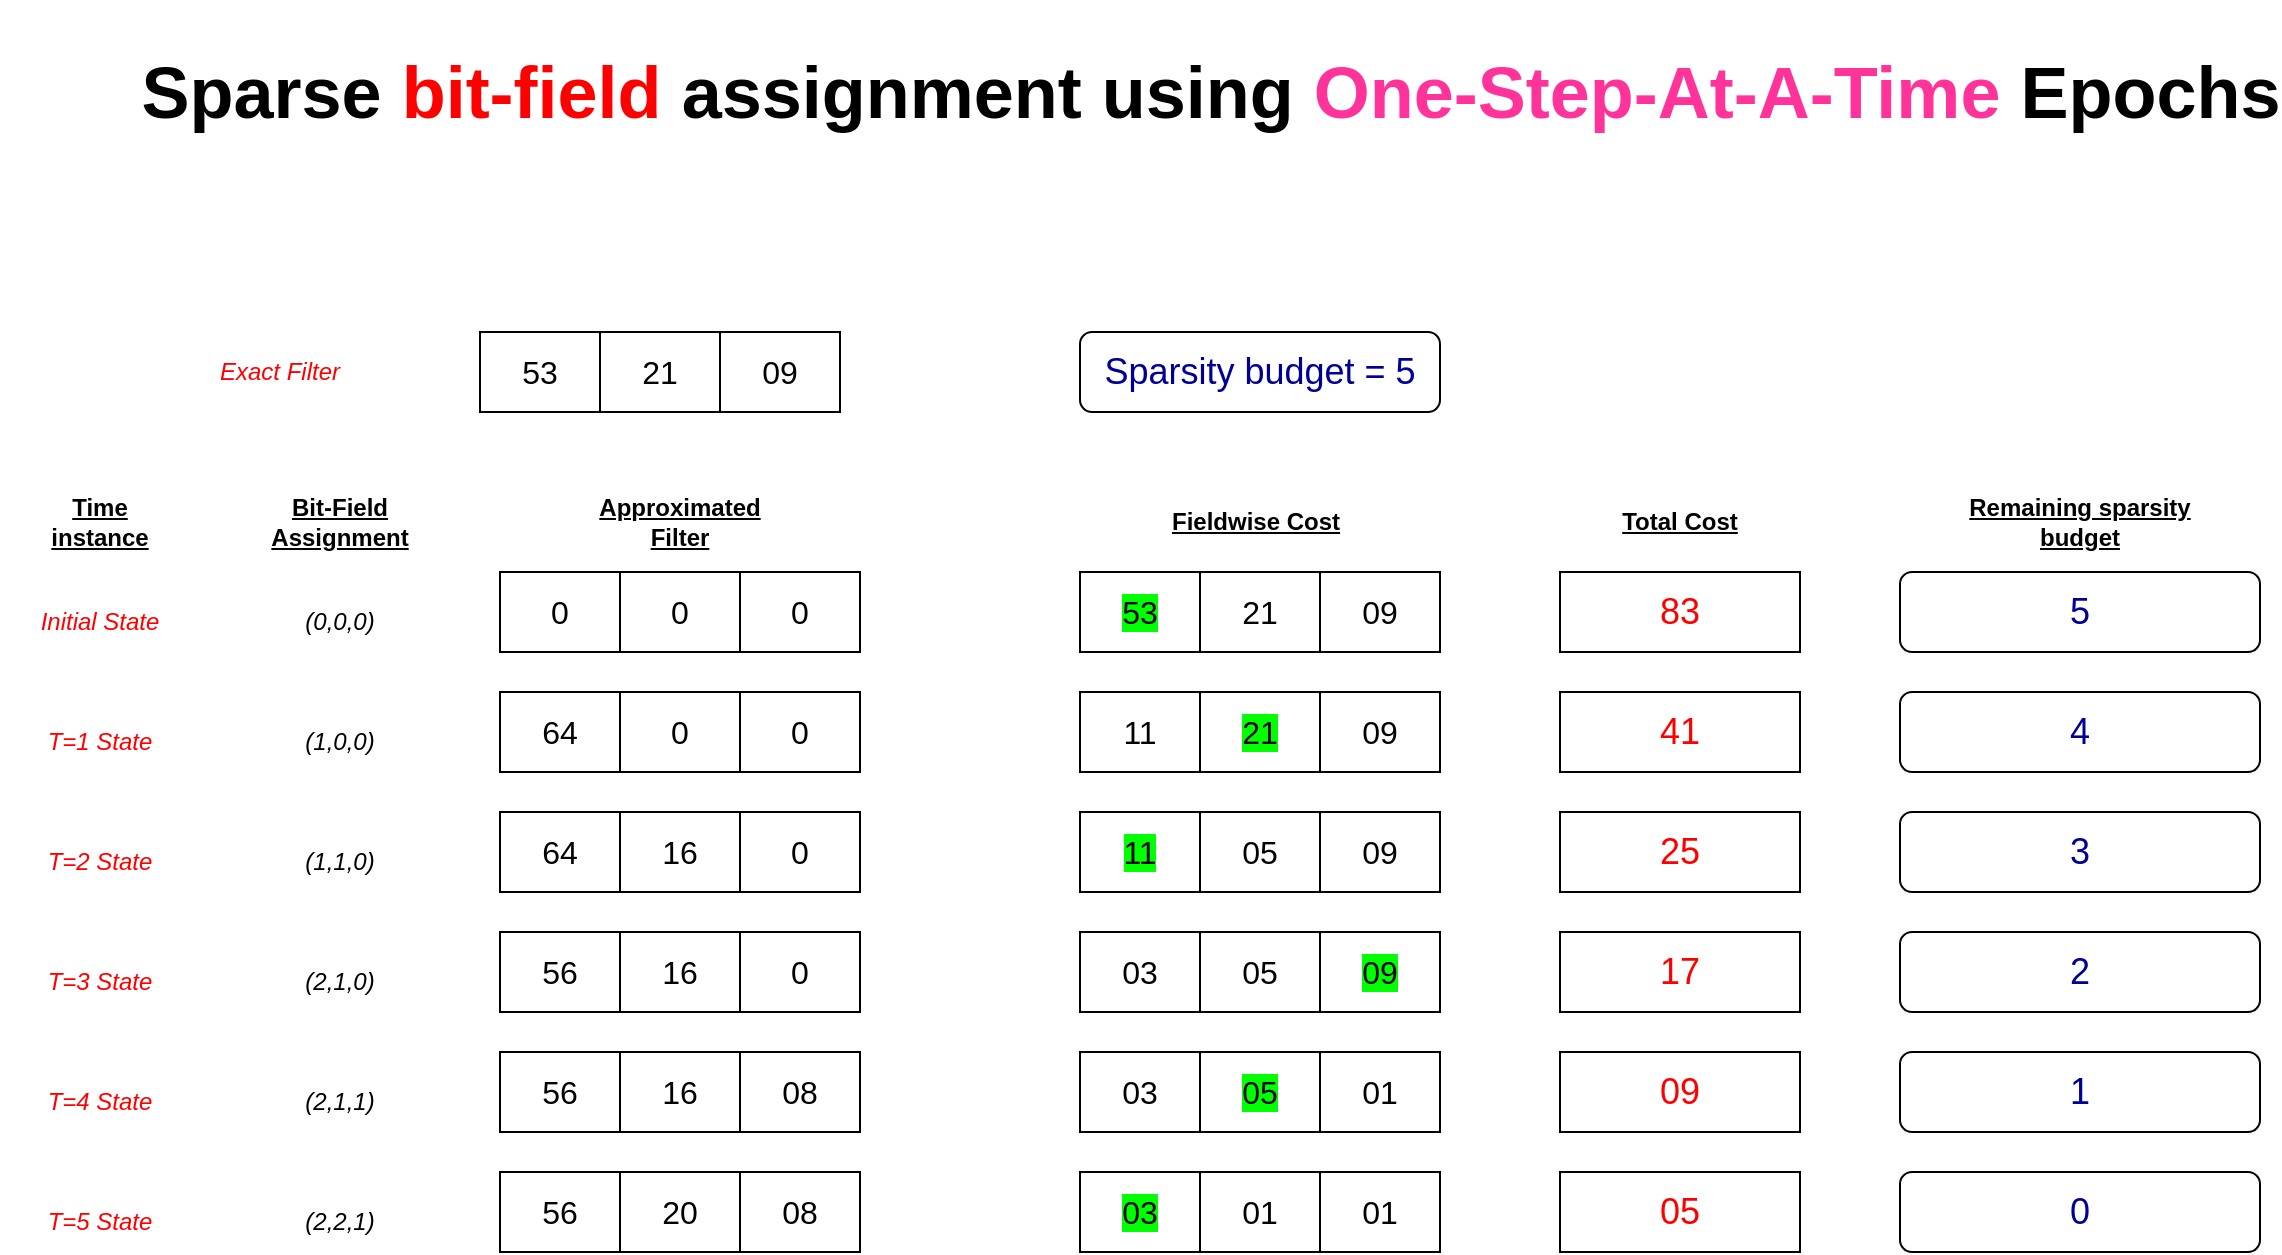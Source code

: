 <mxfile version="20.8.16" type="device"><diagram name="Non-Uniform-ONE-STEP-EPOCH" id="1VctAsi_bvJcgzuHRIpO"><mxGraphModel dx="1434" dy="834" grid="1" gridSize="10" guides="1" tooltips="1" connect="1" arrows="1" fold="1" page="1" pageScale="1" pageWidth="850" pageHeight="1100" math="0" shadow="0"><root><mxCell id="0"/><mxCell id="1" parent="0"/><mxCell id="_5iYF724ug7XbvMOI3Dd-1" value="" style="shape=table;startSize=0;container=1;collapsible=0;childLayout=tableLayout;fontSize=16;" vertex="1" parent="1"><mxGeometry x="280" y="170" width="180" height="40" as="geometry"/></mxCell><mxCell id="_5iYF724ug7XbvMOI3Dd-2" value="" style="shape=tableRow;horizontal=0;startSize=0;swimlaneHead=0;swimlaneBody=0;strokeColor=inherit;top=0;left=0;bottom=0;right=0;collapsible=0;dropTarget=0;fillColor=none;points=[[0,0.5],[1,0.5]];portConstraint=eastwest;fontSize=16;" vertex="1" parent="_5iYF724ug7XbvMOI3Dd-1"><mxGeometry width="180" height="40" as="geometry"/></mxCell><mxCell id="_5iYF724ug7XbvMOI3Dd-3" value="53" style="shape=partialRectangle;html=1;whiteSpace=wrap;connectable=0;strokeColor=inherit;overflow=hidden;fillColor=none;top=0;left=0;bottom=0;right=0;pointerEvents=1;fontSize=16;" vertex="1" parent="_5iYF724ug7XbvMOI3Dd-2"><mxGeometry width="60" height="40" as="geometry"><mxRectangle width="60" height="40" as="alternateBounds"/></mxGeometry></mxCell><mxCell id="_5iYF724ug7XbvMOI3Dd-4" value="21" style="shape=partialRectangle;html=1;whiteSpace=wrap;connectable=0;strokeColor=inherit;overflow=hidden;fillColor=none;top=0;left=0;bottom=0;right=0;pointerEvents=1;fontSize=16;" vertex="1" parent="_5iYF724ug7XbvMOI3Dd-2"><mxGeometry x="60" width="60" height="40" as="geometry"><mxRectangle width="60" height="40" as="alternateBounds"/></mxGeometry></mxCell><mxCell id="_5iYF724ug7XbvMOI3Dd-14" value="09" style="shape=partialRectangle;html=1;whiteSpace=wrap;connectable=0;strokeColor=inherit;overflow=hidden;fillColor=none;top=0;left=0;bottom=0;right=0;pointerEvents=1;fontSize=16;" vertex="1" parent="_5iYF724ug7XbvMOI3Dd-2"><mxGeometry x="120" width="60" height="40" as="geometry"><mxRectangle width="60" height="40" as="alternateBounds"/></mxGeometry></mxCell><mxCell id="_5iYF724ug7XbvMOI3Dd-18" value="Exact Filter" style="text;html=1;strokeColor=none;fillColor=none;align=center;verticalAlign=middle;whiteSpace=wrap;rounded=0;fontStyle=2;fontColor=#FF0000;" vertex="1" parent="1"><mxGeometry x="130" y="175" width="100" height="30" as="geometry"/></mxCell><mxCell id="_5iYF724ug7XbvMOI3Dd-19" value="" style="shape=table;startSize=0;container=1;collapsible=0;childLayout=tableLayout;fontSize=16;" vertex="1" parent="1"><mxGeometry x="290" y="290" width="180" height="40" as="geometry"/></mxCell><mxCell id="_5iYF724ug7XbvMOI3Dd-20" value="" style="shape=tableRow;horizontal=0;startSize=0;swimlaneHead=0;swimlaneBody=0;strokeColor=inherit;top=0;left=0;bottom=0;right=0;collapsible=0;dropTarget=0;fillColor=none;points=[[0,0.5],[1,0.5]];portConstraint=eastwest;fontSize=16;" vertex="1" parent="_5iYF724ug7XbvMOI3Dd-19"><mxGeometry width="180" height="40" as="geometry"/></mxCell><mxCell id="_5iYF724ug7XbvMOI3Dd-21" value="0" style="shape=partialRectangle;html=1;whiteSpace=wrap;connectable=0;strokeColor=inherit;overflow=hidden;fillColor=none;top=0;left=0;bottom=0;right=0;pointerEvents=1;fontSize=16;" vertex="1" parent="_5iYF724ug7XbvMOI3Dd-20"><mxGeometry width="60" height="40" as="geometry"><mxRectangle width="60" height="40" as="alternateBounds"/></mxGeometry></mxCell><mxCell id="_5iYF724ug7XbvMOI3Dd-22" value="0" style="shape=partialRectangle;html=1;whiteSpace=wrap;connectable=0;strokeColor=inherit;overflow=hidden;fillColor=none;top=0;left=0;bottom=0;right=0;pointerEvents=1;fontSize=16;" vertex="1" parent="_5iYF724ug7XbvMOI3Dd-20"><mxGeometry x="60" width="60" height="40" as="geometry"><mxRectangle width="60" height="40" as="alternateBounds"/></mxGeometry></mxCell><mxCell id="_5iYF724ug7XbvMOI3Dd-23" value="0" style="shape=partialRectangle;html=1;whiteSpace=wrap;connectable=0;strokeColor=inherit;overflow=hidden;fillColor=none;top=0;left=0;bottom=0;right=0;pointerEvents=1;fontSize=16;" vertex="1" parent="_5iYF724ug7XbvMOI3Dd-20"><mxGeometry x="120" width="60" height="40" as="geometry"><mxRectangle width="60" height="40" as="alternateBounds"/></mxGeometry></mxCell><mxCell id="_5iYF724ug7XbvMOI3Dd-24" value="Initial State" style="text;html=1;strokeColor=none;fillColor=none;align=center;verticalAlign=middle;whiteSpace=wrap;rounded=0;fontStyle=2;fontColor=#FF0000;" vertex="1" parent="1"><mxGeometry x="40" y="300" width="100" height="30" as="geometry"/></mxCell><mxCell id="_5iYF724ug7XbvMOI3Dd-30" value="" style="shape=table;startSize=0;container=1;collapsible=0;childLayout=tableLayout;fontSize=16;" vertex="1" parent="1"><mxGeometry x="290" y="350" width="180" height="40" as="geometry"/></mxCell><mxCell id="_5iYF724ug7XbvMOI3Dd-31" value="" style="shape=tableRow;horizontal=0;startSize=0;swimlaneHead=0;swimlaneBody=0;strokeColor=inherit;top=0;left=0;bottom=0;right=0;collapsible=0;dropTarget=0;fillColor=none;points=[[0,0.5],[1,0.5]];portConstraint=eastwest;fontSize=16;" vertex="1" parent="_5iYF724ug7XbvMOI3Dd-30"><mxGeometry width="180" height="40" as="geometry"/></mxCell><mxCell id="_5iYF724ug7XbvMOI3Dd-32" value="64" style="shape=partialRectangle;html=1;whiteSpace=wrap;connectable=0;strokeColor=inherit;overflow=hidden;fillColor=none;top=0;left=0;bottom=0;right=0;pointerEvents=1;fontSize=16;" vertex="1" parent="_5iYF724ug7XbvMOI3Dd-31"><mxGeometry width="60" height="40" as="geometry"><mxRectangle width="60" height="40" as="alternateBounds"/></mxGeometry></mxCell><mxCell id="_5iYF724ug7XbvMOI3Dd-33" value="0" style="shape=partialRectangle;html=1;whiteSpace=wrap;connectable=0;strokeColor=inherit;overflow=hidden;fillColor=none;top=0;left=0;bottom=0;right=0;pointerEvents=1;fontSize=16;" vertex="1" parent="_5iYF724ug7XbvMOI3Dd-31"><mxGeometry x="60" width="60" height="40" as="geometry"><mxRectangle width="60" height="40" as="alternateBounds"/></mxGeometry></mxCell><mxCell id="_5iYF724ug7XbvMOI3Dd-34" value="0" style="shape=partialRectangle;html=1;whiteSpace=wrap;connectable=0;strokeColor=inherit;overflow=hidden;fillColor=none;top=0;left=0;bottom=0;right=0;pointerEvents=1;fontSize=16;" vertex="1" parent="_5iYF724ug7XbvMOI3Dd-31"><mxGeometry x="120" width="60" height="40" as="geometry"><mxRectangle width="60" height="40" as="alternateBounds"/></mxGeometry></mxCell><mxCell id="_5iYF724ug7XbvMOI3Dd-35" value="T=1 State" style="text;html=1;strokeColor=none;fillColor=none;align=center;verticalAlign=middle;whiteSpace=wrap;rounded=0;fontStyle=2;fontColor=#FF0000;" vertex="1" parent="1"><mxGeometry x="40" y="360" width="100" height="30" as="geometry"/></mxCell><mxCell id="_5iYF724ug7XbvMOI3Dd-36" value="" style="shape=table;startSize=0;container=1;collapsible=0;childLayout=tableLayout;fontSize=16;" vertex="1" parent="1"><mxGeometry x="580" y="290" width="180" height="40" as="geometry"/></mxCell><mxCell id="_5iYF724ug7XbvMOI3Dd-37" value="" style="shape=tableRow;horizontal=0;startSize=0;swimlaneHead=0;swimlaneBody=0;strokeColor=inherit;top=0;left=0;bottom=0;right=0;collapsible=0;dropTarget=0;fillColor=none;points=[[0,0.5],[1,0.5]];portConstraint=eastwest;fontSize=16;" vertex="1" parent="_5iYF724ug7XbvMOI3Dd-36"><mxGeometry width="180" height="40" as="geometry"/></mxCell><mxCell id="_5iYF724ug7XbvMOI3Dd-38" value="53" style="shape=partialRectangle;html=1;whiteSpace=wrap;connectable=0;strokeColor=inherit;overflow=hidden;fillColor=none;top=0;left=0;bottom=0;right=0;pointerEvents=1;fontSize=16;labelBackgroundColor=#00FF00;" vertex="1" parent="_5iYF724ug7XbvMOI3Dd-37"><mxGeometry width="60" height="40" as="geometry"><mxRectangle width="60" height="40" as="alternateBounds"/></mxGeometry></mxCell><mxCell id="_5iYF724ug7XbvMOI3Dd-39" value="21" style="shape=partialRectangle;html=1;whiteSpace=wrap;connectable=0;strokeColor=inherit;overflow=hidden;fillColor=none;top=0;left=0;bottom=0;right=0;pointerEvents=1;fontSize=16;" vertex="1" parent="_5iYF724ug7XbvMOI3Dd-37"><mxGeometry x="60" width="60" height="40" as="geometry"><mxRectangle width="60" height="40" as="alternateBounds"/></mxGeometry></mxCell><mxCell id="_5iYF724ug7XbvMOI3Dd-40" value="09" style="shape=partialRectangle;html=1;whiteSpace=wrap;connectable=0;strokeColor=inherit;overflow=hidden;fillColor=none;top=0;left=0;bottom=0;right=0;pointerEvents=1;fontSize=16;" vertex="1" parent="_5iYF724ug7XbvMOI3Dd-37"><mxGeometry x="120" width="60" height="40" as="geometry"><mxRectangle width="60" height="40" as="alternateBounds"/></mxGeometry></mxCell><mxCell id="_5iYF724ug7XbvMOI3Dd-42" value="83" style="rounded=0;whiteSpace=wrap;html=1;fontColor=#FF0000;fontSize=18;" vertex="1" parent="1"><mxGeometry x="820" y="290" width="120" height="40" as="geometry"/></mxCell><mxCell id="_5iYF724ug7XbvMOI3Dd-43" value="" style="shape=table;startSize=0;container=1;collapsible=0;childLayout=tableLayout;fontSize=16;" vertex="1" parent="1"><mxGeometry x="580" y="350" width="180" height="40" as="geometry"/></mxCell><mxCell id="_5iYF724ug7XbvMOI3Dd-44" value="" style="shape=tableRow;horizontal=0;startSize=0;swimlaneHead=0;swimlaneBody=0;strokeColor=inherit;top=0;left=0;bottom=0;right=0;collapsible=0;dropTarget=0;fillColor=none;points=[[0,0.5],[1,0.5]];portConstraint=eastwest;fontSize=16;" vertex="1" parent="_5iYF724ug7XbvMOI3Dd-43"><mxGeometry width="180" height="40" as="geometry"/></mxCell><mxCell id="_5iYF724ug7XbvMOI3Dd-45" value="11" style="shape=partialRectangle;html=1;whiteSpace=wrap;connectable=0;strokeColor=inherit;overflow=hidden;fillColor=none;top=0;left=0;bottom=0;right=0;pointerEvents=1;fontSize=16;" vertex="1" parent="_5iYF724ug7XbvMOI3Dd-44"><mxGeometry width="60" height="40" as="geometry"><mxRectangle width="60" height="40" as="alternateBounds"/></mxGeometry></mxCell><mxCell id="_5iYF724ug7XbvMOI3Dd-46" value="21" style="shape=partialRectangle;html=1;whiteSpace=wrap;connectable=0;strokeColor=inherit;overflow=hidden;fillColor=none;top=0;left=0;bottom=0;right=0;pointerEvents=1;fontSize=16;labelBackgroundColor=#00FF00;" vertex="1" parent="_5iYF724ug7XbvMOI3Dd-44"><mxGeometry x="60" width="60" height="40" as="geometry"><mxRectangle width="60" height="40" as="alternateBounds"/></mxGeometry></mxCell><mxCell id="_5iYF724ug7XbvMOI3Dd-47" value="09" style="shape=partialRectangle;html=1;whiteSpace=wrap;connectable=0;strokeColor=inherit;overflow=hidden;fillColor=none;top=0;left=0;bottom=0;right=0;pointerEvents=1;fontSize=16;" vertex="1" parent="_5iYF724ug7XbvMOI3Dd-44"><mxGeometry x="120" width="60" height="40" as="geometry"><mxRectangle width="60" height="40" as="alternateBounds"/></mxGeometry></mxCell><mxCell id="_5iYF724ug7XbvMOI3Dd-48" value="41" style="rounded=0;whiteSpace=wrap;html=1;fontColor=#FF0000;fontSize=18;" vertex="1" parent="1"><mxGeometry x="820" y="350" width="120" height="40" as="geometry"/></mxCell><mxCell id="_5iYF724ug7XbvMOI3Dd-49" value="" style="shape=table;startSize=0;container=1;collapsible=0;childLayout=tableLayout;fontSize=16;" vertex="1" parent="1"><mxGeometry x="290" y="410" width="180" height="40" as="geometry"/></mxCell><mxCell id="_5iYF724ug7XbvMOI3Dd-50" value="" style="shape=tableRow;horizontal=0;startSize=0;swimlaneHead=0;swimlaneBody=0;strokeColor=inherit;top=0;left=0;bottom=0;right=0;collapsible=0;dropTarget=0;fillColor=none;points=[[0,0.5],[1,0.5]];portConstraint=eastwest;fontSize=16;" vertex="1" parent="_5iYF724ug7XbvMOI3Dd-49"><mxGeometry width="180" height="40" as="geometry"/></mxCell><mxCell id="_5iYF724ug7XbvMOI3Dd-51" value="64" style="shape=partialRectangle;html=1;whiteSpace=wrap;connectable=0;strokeColor=inherit;overflow=hidden;fillColor=none;top=0;left=0;bottom=0;right=0;pointerEvents=1;fontSize=16;" vertex="1" parent="_5iYF724ug7XbvMOI3Dd-50"><mxGeometry width="60" height="40" as="geometry"><mxRectangle width="60" height="40" as="alternateBounds"/></mxGeometry></mxCell><mxCell id="_5iYF724ug7XbvMOI3Dd-52" value="16" style="shape=partialRectangle;html=1;whiteSpace=wrap;connectable=0;strokeColor=inherit;overflow=hidden;fillColor=none;top=0;left=0;bottom=0;right=0;pointerEvents=1;fontSize=16;" vertex="1" parent="_5iYF724ug7XbvMOI3Dd-50"><mxGeometry x="60" width="60" height="40" as="geometry"><mxRectangle width="60" height="40" as="alternateBounds"/></mxGeometry></mxCell><mxCell id="_5iYF724ug7XbvMOI3Dd-53" value="0" style="shape=partialRectangle;html=1;whiteSpace=wrap;connectable=0;strokeColor=inherit;overflow=hidden;fillColor=none;top=0;left=0;bottom=0;right=0;pointerEvents=1;fontSize=16;" vertex="1" parent="_5iYF724ug7XbvMOI3Dd-50"><mxGeometry x="120" width="60" height="40" as="geometry"><mxRectangle width="60" height="40" as="alternateBounds"/></mxGeometry></mxCell><mxCell id="_5iYF724ug7XbvMOI3Dd-54" value="T=2 State" style="text;html=1;strokeColor=none;fillColor=none;align=center;verticalAlign=middle;whiteSpace=wrap;rounded=0;fontStyle=2;fontColor=#FF0000;" vertex="1" parent="1"><mxGeometry x="40" y="420" width="100" height="30" as="geometry"/></mxCell><mxCell id="_5iYF724ug7XbvMOI3Dd-55" value="" style="shape=table;startSize=0;container=1;collapsible=0;childLayout=tableLayout;fontSize=16;" vertex="1" parent="1"><mxGeometry x="580" y="410" width="180" height="40" as="geometry"/></mxCell><mxCell id="_5iYF724ug7XbvMOI3Dd-56" value="" style="shape=tableRow;horizontal=0;startSize=0;swimlaneHead=0;swimlaneBody=0;strokeColor=inherit;top=0;left=0;bottom=0;right=0;collapsible=0;dropTarget=0;fillColor=none;points=[[0,0.5],[1,0.5]];portConstraint=eastwest;fontSize=16;" vertex="1" parent="_5iYF724ug7XbvMOI3Dd-55"><mxGeometry width="180" height="40" as="geometry"/></mxCell><mxCell id="_5iYF724ug7XbvMOI3Dd-57" value="11" style="shape=partialRectangle;html=1;whiteSpace=wrap;connectable=0;strokeColor=inherit;overflow=hidden;fillColor=none;top=0;left=0;bottom=0;right=0;pointerEvents=1;fontSize=16;labelBackgroundColor=#00FF00;" vertex="1" parent="_5iYF724ug7XbvMOI3Dd-56"><mxGeometry width="60" height="40" as="geometry"><mxRectangle width="60" height="40" as="alternateBounds"/></mxGeometry></mxCell><mxCell id="_5iYF724ug7XbvMOI3Dd-58" value="05" style="shape=partialRectangle;html=1;whiteSpace=wrap;connectable=0;strokeColor=inherit;overflow=hidden;fillColor=none;top=0;left=0;bottom=0;right=0;pointerEvents=1;fontSize=16;" vertex="1" parent="_5iYF724ug7XbvMOI3Dd-56"><mxGeometry x="60" width="60" height="40" as="geometry"><mxRectangle width="60" height="40" as="alternateBounds"/></mxGeometry></mxCell><mxCell id="_5iYF724ug7XbvMOI3Dd-59" value="09" style="shape=partialRectangle;html=1;whiteSpace=wrap;connectable=0;strokeColor=inherit;overflow=hidden;fillColor=none;top=0;left=0;bottom=0;right=0;pointerEvents=1;fontSize=16;" vertex="1" parent="_5iYF724ug7XbvMOI3Dd-56"><mxGeometry x="120" width="60" height="40" as="geometry"><mxRectangle width="60" height="40" as="alternateBounds"/></mxGeometry></mxCell><mxCell id="_5iYF724ug7XbvMOI3Dd-60" value="25" style="rounded=0;whiteSpace=wrap;html=1;fontColor=#FF0000;fontSize=18;" vertex="1" parent="1"><mxGeometry x="820" y="410" width="120" height="40" as="geometry"/></mxCell><mxCell id="_5iYF724ug7XbvMOI3Dd-61" value="Sparsity budget = 5" style="rounded=1;whiteSpace=wrap;html=1;labelBackgroundColor=none;fontSize=18;fontColor=#000099;" vertex="1" parent="1"><mxGeometry x="580" y="170" width="180" height="40" as="geometry"/></mxCell><mxCell id="_5iYF724ug7XbvMOI3Dd-62" value="5" style="rounded=1;whiteSpace=wrap;html=1;labelBackgroundColor=none;fontSize=18;fontColor=#000099;" vertex="1" parent="1"><mxGeometry x="990" y="290" width="180" height="40" as="geometry"/></mxCell><mxCell id="_5iYF724ug7XbvMOI3Dd-63" value="4" style="rounded=1;whiteSpace=wrap;html=1;labelBackgroundColor=none;fontSize=18;fontColor=#000099;" vertex="1" parent="1"><mxGeometry x="990" y="350" width="180" height="40" as="geometry"/></mxCell><mxCell id="_5iYF724ug7XbvMOI3Dd-64" value="3" style="rounded=1;whiteSpace=wrap;html=1;labelBackgroundColor=none;fontSize=18;fontColor=#000099;" vertex="1" parent="1"><mxGeometry x="990" y="410" width="180" height="40" as="geometry"/></mxCell><mxCell id="_5iYF724ug7XbvMOI3Dd-65" value="" style="shape=table;startSize=0;container=1;collapsible=0;childLayout=tableLayout;fontSize=16;" vertex="1" parent="1"><mxGeometry x="290" y="470" width="180" height="40" as="geometry"/></mxCell><mxCell id="_5iYF724ug7XbvMOI3Dd-66" value="" style="shape=tableRow;horizontal=0;startSize=0;swimlaneHead=0;swimlaneBody=0;strokeColor=inherit;top=0;left=0;bottom=0;right=0;collapsible=0;dropTarget=0;fillColor=none;points=[[0,0.5],[1,0.5]];portConstraint=eastwest;fontSize=16;" vertex="1" parent="_5iYF724ug7XbvMOI3Dd-65"><mxGeometry width="180" height="40" as="geometry"/></mxCell><mxCell id="_5iYF724ug7XbvMOI3Dd-67" value="56" style="shape=partialRectangle;html=1;whiteSpace=wrap;connectable=0;strokeColor=inherit;overflow=hidden;fillColor=none;top=0;left=0;bottom=0;right=0;pointerEvents=1;fontSize=16;" vertex="1" parent="_5iYF724ug7XbvMOI3Dd-66"><mxGeometry width="60" height="40" as="geometry"><mxRectangle width="60" height="40" as="alternateBounds"/></mxGeometry></mxCell><mxCell id="_5iYF724ug7XbvMOI3Dd-68" value="16" style="shape=partialRectangle;html=1;whiteSpace=wrap;connectable=0;strokeColor=inherit;overflow=hidden;fillColor=none;top=0;left=0;bottom=0;right=0;pointerEvents=1;fontSize=16;" vertex="1" parent="_5iYF724ug7XbvMOI3Dd-66"><mxGeometry x="60" width="60" height="40" as="geometry"><mxRectangle width="60" height="40" as="alternateBounds"/></mxGeometry></mxCell><mxCell id="_5iYF724ug7XbvMOI3Dd-69" value="0" style="shape=partialRectangle;html=1;whiteSpace=wrap;connectable=0;strokeColor=inherit;overflow=hidden;fillColor=none;top=0;left=0;bottom=0;right=0;pointerEvents=1;fontSize=16;" vertex="1" parent="_5iYF724ug7XbvMOI3Dd-66"><mxGeometry x="120" width="60" height="40" as="geometry"><mxRectangle width="60" height="40" as="alternateBounds"/></mxGeometry></mxCell><mxCell id="_5iYF724ug7XbvMOI3Dd-70" value="T=3 State" style="text;html=1;strokeColor=none;fillColor=none;align=center;verticalAlign=middle;whiteSpace=wrap;rounded=0;fontStyle=2;fontColor=#FF0000;" vertex="1" parent="1"><mxGeometry x="40" y="480" width="100" height="30" as="geometry"/></mxCell><mxCell id="_5iYF724ug7XbvMOI3Dd-71" value="" style="shape=table;startSize=0;container=1;collapsible=0;childLayout=tableLayout;fontSize=16;" vertex="1" parent="1"><mxGeometry x="580" y="470" width="180" height="40" as="geometry"/></mxCell><mxCell id="_5iYF724ug7XbvMOI3Dd-72" value="" style="shape=tableRow;horizontal=0;startSize=0;swimlaneHead=0;swimlaneBody=0;strokeColor=inherit;top=0;left=0;bottom=0;right=0;collapsible=0;dropTarget=0;fillColor=none;points=[[0,0.5],[1,0.5]];portConstraint=eastwest;fontSize=16;" vertex="1" parent="_5iYF724ug7XbvMOI3Dd-71"><mxGeometry width="180" height="40" as="geometry"/></mxCell><mxCell id="_5iYF724ug7XbvMOI3Dd-73" value="03" style="shape=partialRectangle;html=1;whiteSpace=wrap;connectable=0;strokeColor=inherit;overflow=hidden;fillColor=none;top=0;left=0;bottom=0;right=0;pointerEvents=1;fontSize=16;labelBackgroundColor=none;" vertex="1" parent="_5iYF724ug7XbvMOI3Dd-72"><mxGeometry width="60" height="40" as="geometry"><mxRectangle width="60" height="40" as="alternateBounds"/></mxGeometry></mxCell><mxCell id="_5iYF724ug7XbvMOI3Dd-74" value="05" style="shape=partialRectangle;html=1;whiteSpace=wrap;connectable=0;strokeColor=inherit;overflow=hidden;fillColor=none;top=0;left=0;bottom=0;right=0;pointerEvents=1;fontSize=16;" vertex="1" parent="_5iYF724ug7XbvMOI3Dd-72"><mxGeometry x="60" width="60" height="40" as="geometry"><mxRectangle width="60" height="40" as="alternateBounds"/></mxGeometry></mxCell><mxCell id="_5iYF724ug7XbvMOI3Dd-75" value="09" style="shape=partialRectangle;html=1;whiteSpace=wrap;connectable=0;strokeColor=inherit;overflow=hidden;fillColor=none;top=0;left=0;bottom=0;right=0;pointerEvents=1;fontSize=16;labelBackgroundColor=#00FF00;" vertex="1" parent="_5iYF724ug7XbvMOI3Dd-72"><mxGeometry x="120" width="60" height="40" as="geometry"><mxRectangle width="60" height="40" as="alternateBounds"/></mxGeometry></mxCell><mxCell id="_5iYF724ug7XbvMOI3Dd-76" value="17" style="rounded=0;whiteSpace=wrap;html=1;fontColor=#FF0000;fontSize=18;" vertex="1" parent="1"><mxGeometry x="820" y="470" width="120" height="40" as="geometry"/></mxCell><mxCell id="_5iYF724ug7XbvMOI3Dd-77" value="2" style="rounded=1;whiteSpace=wrap;html=1;labelBackgroundColor=none;fontSize=18;fontColor=#000099;" vertex="1" parent="1"><mxGeometry x="990" y="470" width="180" height="40" as="geometry"/></mxCell><mxCell id="_5iYF724ug7XbvMOI3Dd-78" value="" style="shape=table;startSize=0;container=1;collapsible=0;childLayout=tableLayout;fontSize=16;" vertex="1" parent="1"><mxGeometry x="290" y="530" width="180" height="40" as="geometry"/></mxCell><mxCell id="_5iYF724ug7XbvMOI3Dd-79" value="" style="shape=tableRow;horizontal=0;startSize=0;swimlaneHead=0;swimlaneBody=0;strokeColor=inherit;top=0;left=0;bottom=0;right=0;collapsible=0;dropTarget=0;fillColor=none;points=[[0,0.5],[1,0.5]];portConstraint=eastwest;fontSize=16;" vertex="1" parent="_5iYF724ug7XbvMOI3Dd-78"><mxGeometry width="180" height="40" as="geometry"/></mxCell><mxCell id="_5iYF724ug7XbvMOI3Dd-80" value="56" style="shape=partialRectangle;html=1;whiteSpace=wrap;connectable=0;strokeColor=inherit;overflow=hidden;fillColor=none;top=0;left=0;bottom=0;right=0;pointerEvents=1;fontSize=16;" vertex="1" parent="_5iYF724ug7XbvMOI3Dd-79"><mxGeometry width="60" height="40" as="geometry"><mxRectangle width="60" height="40" as="alternateBounds"/></mxGeometry></mxCell><mxCell id="_5iYF724ug7XbvMOI3Dd-81" value="16" style="shape=partialRectangle;html=1;whiteSpace=wrap;connectable=0;strokeColor=inherit;overflow=hidden;fillColor=none;top=0;left=0;bottom=0;right=0;pointerEvents=1;fontSize=16;" vertex="1" parent="_5iYF724ug7XbvMOI3Dd-79"><mxGeometry x="60" width="60" height="40" as="geometry"><mxRectangle width="60" height="40" as="alternateBounds"/></mxGeometry></mxCell><mxCell id="_5iYF724ug7XbvMOI3Dd-82" value="08" style="shape=partialRectangle;html=1;whiteSpace=wrap;connectable=0;strokeColor=inherit;overflow=hidden;fillColor=none;top=0;left=0;bottom=0;right=0;pointerEvents=1;fontSize=16;" vertex="1" parent="_5iYF724ug7XbvMOI3Dd-79"><mxGeometry x="120" width="60" height="40" as="geometry"><mxRectangle width="60" height="40" as="alternateBounds"/></mxGeometry></mxCell><mxCell id="_5iYF724ug7XbvMOI3Dd-83" value="T=4 State" style="text;html=1;strokeColor=none;fillColor=none;align=center;verticalAlign=middle;whiteSpace=wrap;rounded=0;fontStyle=2;fontColor=#FF0000;" vertex="1" parent="1"><mxGeometry x="40" y="540" width="100" height="30" as="geometry"/></mxCell><mxCell id="_5iYF724ug7XbvMOI3Dd-84" value="" style="shape=table;startSize=0;container=1;collapsible=0;childLayout=tableLayout;fontSize=16;" vertex="1" parent="1"><mxGeometry x="580" y="530" width="180" height="40" as="geometry"/></mxCell><mxCell id="_5iYF724ug7XbvMOI3Dd-85" value="" style="shape=tableRow;horizontal=0;startSize=0;swimlaneHead=0;swimlaneBody=0;strokeColor=inherit;top=0;left=0;bottom=0;right=0;collapsible=0;dropTarget=0;fillColor=none;points=[[0,0.5],[1,0.5]];portConstraint=eastwest;fontSize=16;" vertex="1" parent="_5iYF724ug7XbvMOI3Dd-84"><mxGeometry width="180" height="40" as="geometry"/></mxCell><mxCell id="_5iYF724ug7XbvMOI3Dd-86" value="03" style="shape=partialRectangle;html=1;whiteSpace=wrap;connectable=0;strokeColor=inherit;overflow=hidden;fillColor=none;top=0;left=0;bottom=0;right=0;pointerEvents=1;fontSize=16;labelBackgroundColor=none;" vertex="1" parent="_5iYF724ug7XbvMOI3Dd-85"><mxGeometry width="60" height="40" as="geometry"><mxRectangle width="60" height="40" as="alternateBounds"/></mxGeometry></mxCell><mxCell id="_5iYF724ug7XbvMOI3Dd-87" value="05" style="shape=partialRectangle;html=1;whiteSpace=wrap;connectable=0;strokeColor=inherit;overflow=hidden;fillColor=none;top=0;left=0;bottom=0;right=0;pointerEvents=1;fontSize=16;labelBackgroundColor=#00FF00;" vertex="1" parent="_5iYF724ug7XbvMOI3Dd-85"><mxGeometry x="60" width="60" height="40" as="geometry"><mxRectangle width="60" height="40" as="alternateBounds"/></mxGeometry></mxCell><mxCell id="_5iYF724ug7XbvMOI3Dd-88" value="01" style="shape=partialRectangle;html=1;whiteSpace=wrap;connectable=0;strokeColor=inherit;overflow=hidden;fillColor=none;top=0;left=0;bottom=0;right=0;pointerEvents=1;fontSize=16;labelBackgroundColor=none;" vertex="1" parent="_5iYF724ug7XbvMOI3Dd-85"><mxGeometry x="120" width="60" height="40" as="geometry"><mxRectangle width="60" height="40" as="alternateBounds"/></mxGeometry></mxCell><mxCell id="_5iYF724ug7XbvMOI3Dd-89" value="09" style="rounded=0;whiteSpace=wrap;html=1;fontColor=#FF0000;fontSize=18;" vertex="1" parent="1"><mxGeometry x="820" y="530" width="120" height="40" as="geometry"/></mxCell><mxCell id="_5iYF724ug7XbvMOI3Dd-90" value="1" style="rounded=1;whiteSpace=wrap;html=1;labelBackgroundColor=none;fontSize=18;fontColor=#000099;" vertex="1" parent="1"><mxGeometry x="990" y="530" width="180" height="40" as="geometry"/></mxCell><mxCell id="_5iYF724ug7XbvMOI3Dd-91" value="" style="shape=table;startSize=0;container=1;collapsible=0;childLayout=tableLayout;fontSize=16;" vertex="1" parent="1"><mxGeometry x="290" y="590" width="180" height="40" as="geometry"/></mxCell><mxCell id="_5iYF724ug7XbvMOI3Dd-92" value="" style="shape=tableRow;horizontal=0;startSize=0;swimlaneHead=0;swimlaneBody=0;strokeColor=inherit;top=0;left=0;bottom=0;right=0;collapsible=0;dropTarget=0;fillColor=none;points=[[0,0.5],[1,0.5]];portConstraint=eastwest;fontSize=16;" vertex="1" parent="_5iYF724ug7XbvMOI3Dd-91"><mxGeometry width="180" height="40" as="geometry"/></mxCell><mxCell id="_5iYF724ug7XbvMOI3Dd-93" value="56" style="shape=partialRectangle;html=1;whiteSpace=wrap;connectable=0;strokeColor=inherit;overflow=hidden;fillColor=none;top=0;left=0;bottom=0;right=0;pointerEvents=1;fontSize=16;" vertex="1" parent="_5iYF724ug7XbvMOI3Dd-92"><mxGeometry width="60" height="40" as="geometry"><mxRectangle width="60" height="40" as="alternateBounds"/></mxGeometry></mxCell><mxCell id="_5iYF724ug7XbvMOI3Dd-94" value="20" style="shape=partialRectangle;html=1;whiteSpace=wrap;connectable=0;strokeColor=inherit;overflow=hidden;fillColor=none;top=0;left=0;bottom=0;right=0;pointerEvents=1;fontSize=16;" vertex="1" parent="_5iYF724ug7XbvMOI3Dd-92"><mxGeometry x="60" width="60" height="40" as="geometry"><mxRectangle width="60" height="40" as="alternateBounds"/></mxGeometry></mxCell><mxCell id="_5iYF724ug7XbvMOI3Dd-95" value="08" style="shape=partialRectangle;html=1;whiteSpace=wrap;connectable=0;strokeColor=inherit;overflow=hidden;fillColor=none;top=0;left=0;bottom=0;right=0;pointerEvents=1;fontSize=16;" vertex="1" parent="_5iYF724ug7XbvMOI3Dd-92"><mxGeometry x="120" width="60" height="40" as="geometry"><mxRectangle width="60" height="40" as="alternateBounds"/></mxGeometry></mxCell><mxCell id="_5iYF724ug7XbvMOI3Dd-96" value="T=5 State" style="text;html=1;strokeColor=none;fillColor=none;align=center;verticalAlign=middle;whiteSpace=wrap;rounded=0;fontStyle=2;fontColor=#FF0000;" vertex="1" parent="1"><mxGeometry x="40" y="600" width="100" height="30" as="geometry"/></mxCell><mxCell id="_5iYF724ug7XbvMOI3Dd-97" value="" style="shape=table;startSize=0;container=1;collapsible=0;childLayout=tableLayout;fontSize=16;" vertex="1" parent="1"><mxGeometry x="580" y="590" width="180" height="40" as="geometry"/></mxCell><mxCell id="_5iYF724ug7XbvMOI3Dd-98" value="" style="shape=tableRow;horizontal=0;startSize=0;swimlaneHead=0;swimlaneBody=0;strokeColor=inherit;top=0;left=0;bottom=0;right=0;collapsible=0;dropTarget=0;fillColor=none;points=[[0,0.5],[1,0.5]];portConstraint=eastwest;fontSize=16;" vertex="1" parent="_5iYF724ug7XbvMOI3Dd-97"><mxGeometry width="180" height="40" as="geometry"/></mxCell><mxCell id="_5iYF724ug7XbvMOI3Dd-99" value="03" style="shape=partialRectangle;html=1;whiteSpace=wrap;connectable=0;strokeColor=inherit;overflow=hidden;fillColor=none;top=0;left=0;bottom=0;right=0;pointerEvents=1;fontSize=16;labelBackgroundColor=#00FF00;" vertex="1" parent="_5iYF724ug7XbvMOI3Dd-98"><mxGeometry width="60" height="40" as="geometry"><mxRectangle width="60" height="40" as="alternateBounds"/></mxGeometry></mxCell><mxCell id="_5iYF724ug7XbvMOI3Dd-100" value="01" style="shape=partialRectangle;html=1;whiteSpace=wrap;connectable=0;strokeColor=inherit;overflow=hidden;fillColor=none;top=0;left=0;bottom=0;right=0;pointerEvents=1;fontSize=16;labelBackgroundColor=none;" vertex="1" parent="_5iYF724ug7XbvMOI3Dd-98"><mxGeometry x="60" width="60" height="40" as="geometry"><mxRectangle width="60" height="40" as="alternateBounds"/></mxGeometry></mxCell><mxCell id="_5iYF724ug7XbvMOI3Dd-101" value="01" style="shape=partialRectangle;html=1;whiteSpace=wrap;connectable=0;strokeColor=inherit;overflow=hidden;fillColor=none;top=0;left=0;bottom=0;right=0;pointerEvents=1;fontSize=16;labelBackgroundColor=none;" vertex="1" parent="_5iYF724ug7XbvMOI3Dd-98"><mxGeometry x="120" width="60" height="40" as="geometry"><mxRectangle width="60" height="40" as="alternateBounds"/></mxGeometry></mxCell><mxCell id="_5iYF724ug7XbvMOI3Dd-102" value="05" style="rounded=0;whiteSpace=wrap;html=1;fontColor=#FF0000;fontSize=18;" vertex="1" parent="1"><mxGeometry x="820" y="590" width="120" height="40" as="geometry"/></mxCell><mxCell id="_5iYF724ug7XbvMOI3Dd-103" value="0" style="rounded=1;whiteSpace=wrap;html=1;labelBackgroundColor=none;fontSize=18;fontColor=#000099;" vertex="1" parent="1"><mxGeometry x="990" y="590" width="180" height="40" as="geometry"/></mxCell><mxCell id="_5iYF724ug7XbvMOI3Dd-104" value="(0,0,0)" style="text;html=1;strokeColor=none;fillColor=none;align=center;verticalAlign=middle;whiteSpace=wrap;rounded=0;fontStyle=2;fontColor=#000000;" vertex="1" parent="1"><mxGeometry x="160" y="300" width="100" height="30" as="geometry"/></mxCell><mxCell id="_5iYF724ug7XbvMOI3Dd-105" value="(1,0,0)" style="text;html=1;strokeColor=none;fillColor=none;align=center;verticalAlign=middle;whiteSpace=wrap;rounded=0;fontStyle=2;fontColor=#000000;" vertex="1" parent="1"><mxGeometry x="160" y="360" width="100" height="30" as="geometry"/></mxCell><mxCell id="_5iYF724ug7XbvMOI3Dd-106" value="(1,1,0)" style="text;html=1;strokeColor=none;fillColor=none;align=center;verticalAlign=middle;whiteSpace=wrap;rounded=0;fontStyle=2;fontColor=#000000;" vertex="1" parent="1"><mxGeometry x="160" y="420" width="100" height="30" as="geometry"/></mxCell><mxCell id="_5iYF724ug7XbvMOI3Dd-107" value="(2,1,0)" style="text;html=1;strokeColor=none;fillColor=none;align=center;verticalAlign=middle;whiteSpace=wrap;rounded=0;fontStyle=2;fontColor=#000000;" vertex="1" parent="1"><mxGeometry x="160" y="480" width="100" height="30" as="geometry"/></mxCell><mxCell id="_5iYF724ug7XbvMOI3Dd-108" value="(2,1,1)" style="text;html=1;strokeColor=none;fillColor=none;align=center;verticalAlign=middle;whiteSpace=wrap;rounded=0;fontStyle=2;fontColor=#000000;" vertex="1" parent="1"><mxGeometry x="160" y="540" width="100" height="30" as="geometry"/></mxCell><mxCell id="_5iYF724ug7XbvMOI3Dd-109" value="(2,2,1)" style="text;html=1;strokeColor=none;fillColor=none;align=center;verticalAlign=middle;whiteSpace=wrap;rounded=0;fontStyle=2;fontColor=#000000;" vertex="1" parent="1"><mxGeometry x="160" y="600" width="100" height="30" as="geometry"/></mxCell><mxCell id="_5iYF724ug7XbvMOI3Dd-110" value="&lt;h1&gt;Sparse &lt;font color=&quot;#ff0000&quot;&gt;bit-field&lt;/font&gt; assignment using&amp;nbsp;&lt;font color=&quot;#ff3399&quot;&gt;One-Step-At-A-Time&lt;/font&gt; Epochs&lt;/h1&gt;" style="text;strokeColor=none;fillColor=none;html=1;fontSize=18;fontStyle=1;verticalAlign=middle;align=center;fontColor=#000000;" vertex="1" parent="1"><mxGeometry x="310" y="30" width="670" height="40" as="geometry"/></mxCell><mxCell id="_5iYF724ug7XbvMOI3Dd-111" value="Time instance" style="text;html=1;strokeColor=none;fillColor=none;align=center;verticalAlign=middle;whiteSpace=wrap;rounded=0;fontSize=12;fontColor=#000000;fontStyle=5" vertex="1" parent="1"><mxGeometry x="60" y="250" width="60" height="30" as="geometry"/></mxCell><mxCell id="_5iYF724ug7XbvMOI3Dd-112" value="Bit-Field Assignment" style="text;html=1;strokeColor=none;fillColor=none;align=center;verticalAlign=middle;whiteSpace=wrap;rounded=0;fontSize=12;fontColor=#000000;fontStyle=5" vertex="1" parent="1"><mxGeometry x="180" y="250" width="60" height="30" as="geometry"/></mxCell><mxCell id="_5iYF724ug7XbvMOI3Dd-113" value="Approximated Filter" style="text;html=1;strokeColor=none;fillColor=none;align=center;verticalAlign=middle;whiteSpace=wrap;rounded=0;fontSize=12;fontColor=#000000;fontStyle=5" vertex="1" parent="1"><mxGeometry x="350" y="250" width="60" height="30" as="geometry"/></mxCell><mxCell id="_5iYF724ug7XbvMOI3Dd-114" value="Fieldwise Cost" style="text;html=1;strokeColor=none;fillColor=none;align=center;verticalAlign=middle;whiteSpace=wrap;rounded=0;fontSize=12;fontColor=#000000;fontStyle=5" vertex="1" parent="1"><mxGeometry x="593" y="250" width="150" height="30" as="geometry"/></mxCell><mxCell id="_5iYF724ug7XbvMOI3Dd-115" value="Total Cost" style="text;html=1;strokeColor=none;fillColor=none;align=center;verticalAlign=middle;whiteSpace=wrap;rounded=0;fontSize=12;fontColor=#000000;fontStyle=5" vertex="1" parent="1"><mxGeometry x="805" y="250" width="150" height="30" as="geometry"/></mxCell><mxCell id="_5iYF724ug7XbvMOI3Dd-116" value="Remaining sparsity budget" style="text;html=1;strokeColor=none;fillColor=none;align=center;verticalAlign=middle;whiteSpace=wrap;rounded=0;fontSize=12;fontColor=#000000;fontStyle=5" vertex="1" parent="1"><mxGeometry x="1005" y="250" width="150" height="30" as="geometry"/></mxCell></root></mxGraphModel></diagram></mxfile>